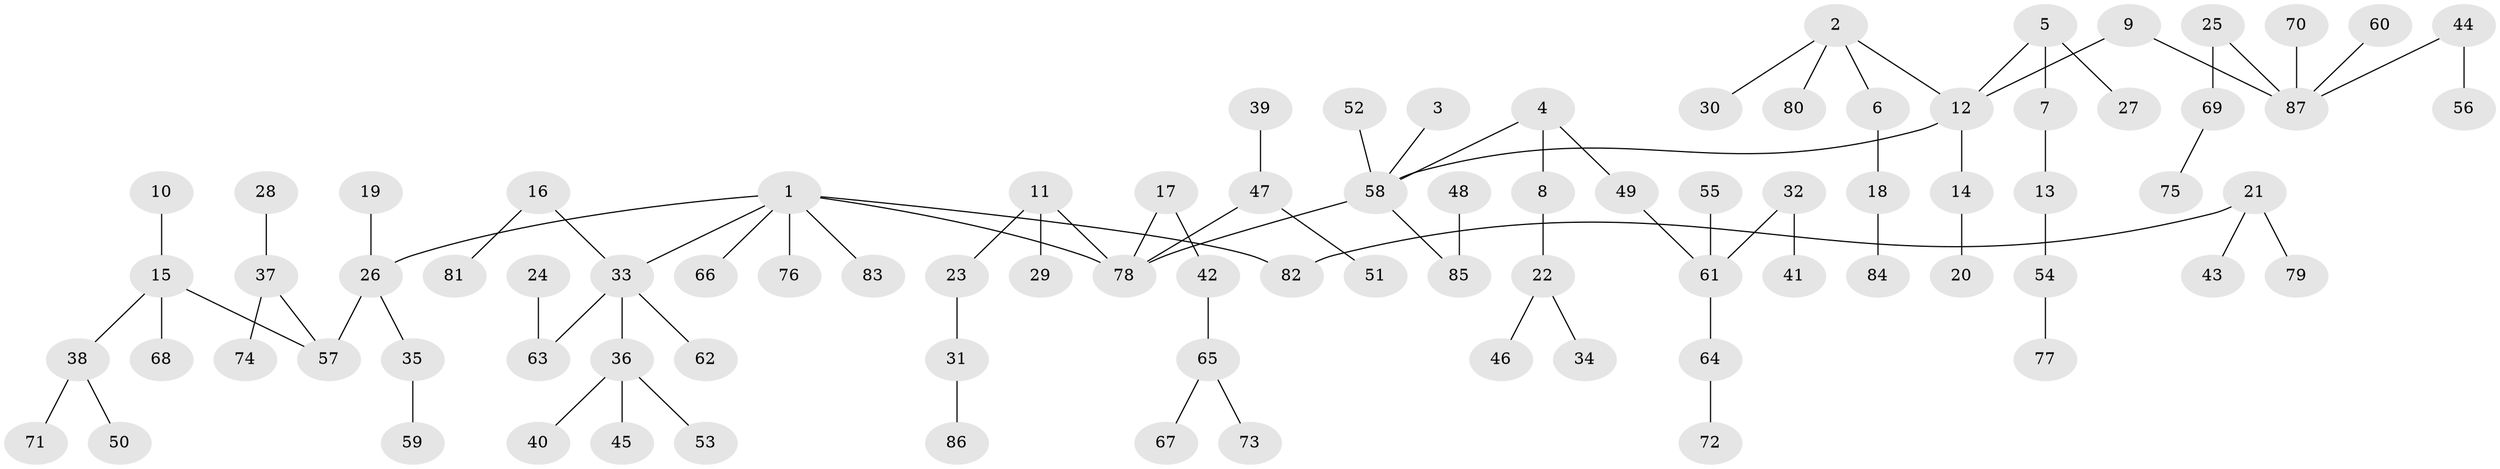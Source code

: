 // original degree distribution, {3: 0.13709677419354838, 7: 0.016129032258064516, 6: 0.03225806451612903, 2: 0.22580645161290322, 4: 0.03225806451612903, 1: 0.5241935483870968, 5: 0.03225806451612903}
// Generated by graph-tools (version 1.1) at 2025/37/03/04/25 23:37:25]
// undirected, 87 vertices, 86 edges
graph export_dot {
  node [color=gray90,style=filled];
  1;
  2;
  3;
  4;
  5;
  6;
  7;
  8;
  9;
  10;
  11;
  12;
  13;
  14;
  15;
  16;
  17;
  18;
  19;
  20;
  21;
  22;
  23;
  24;
  25;
  26;
  27;
  28;
  29;
  30;
  31;
  32;
  33;
  34;
  35;
  36;
  37;
  38;
  39;
  40;
  41;
  42;
  43;
  44;
  45;
  46;
  47;
  48;
  49;
  50;
  51;
  52;
  53;
  54;
  55;
  56;
  57;
  58;
  59;
  60;
  61;
  62;
  63;
  64;
  65;
  66;
  67;
  68;
  69;
  70;
  71;
  72;
  73;
  74;
  75;
  76;
  77;
  78;
  79;
  80;
  81;
  82;
  83;
  84;
  85;
  86;
  87;
  1 -- 26 [weight=1.0];
  1 -- 33 [weight=1.0];
  1 -- 66 [weight=1.0];
  1 -- 76 [weight=1.0];
  1 -- 78 [weight=1.0];
  1 -- 82 [weight=1.0];
  1 -- 83 [weight=1.0];
  2 -- 6 [weight=1.0];
  2 -- 12 [weight=1.0];
  2 -- 30 [weight=1.0];
  2 -- 80 [weight=1.0];
  3 -- 58 [weight=1.0];
  4 -- 8 [weight=1.0];
  4 -- 49 [weight=1.0];
  4 -- 58 [weight=1.0];
  5 -- 7 [weight=1.0];
  5 -- 12 [weight=1.0];
  5 -- 27 [weight=1.0];
  6 -- 18 [weight=1.0];
  7 -- 13 [weight=1.0];
  8 -- 22 [weight=1.0];
  9 -- 12 [weight=1.0];
  9 -- 87 [weight=1.0];
  10 -- 15 [weight=1.0];
  11 -- 23 [weight=1.0];
  11 -- 29 [weight=1.0];
  11 -- 78 [weight=1.0];
  12 -- 14 [weight=1.0];
  12 -- 58 [weight=1.0];
  13 -- 54 [weight=1.0];
  14 -- 20 [weight=1.0];
  15 -- 38 [weight=1.0];
  15 -- 57 [weight=1.0];
  15 -- 68 [weight=1.0];
  16 -- 33 [weight=1.0];
  16 -- 81 [weight=1.0];
  17 -- 42 [weight=1.0];
  17 -- 78 [weight=1.0];
  18 -- 84 [weight=1.0];
  19 -- 26 [weight=1.0];
  21 -- 43 [weight=1.0];
  21 -- 79 [weight=1.0];
  21 -- 82 [weight=1.0];
  22 -- 34 [weight=1.0];
  22 -- 46 [weight=1.0];
  23 -- 31 [weight=1.0];
  24 -- 63 [weight=1.0];
  25 -- 69 [weight=1.0];
  25 -- 87 [weight=1.0];
  26 -- 35 [weight=1.0];
  26 -- 57 [weight=1.0];
  28 -- 37 [weight=1.0];
  31 -- 86 [weight=1.0];
  32 -- 41 [weight=1.0];
  32 -- 61 [weight=1.0];
  33 -- 36 [weight=1.0];
  33 -- 62 [weight=1.0];
  33 -- 63 [weight=1.0];
  35 -- 59 [weight=1.0];
  36 -- 40 [weight=1.0];
  36 -- 45 [weight=1.0];
  36 -- 53 [weight=1.0];
  37 -- 57 [weight=1.0];
  37 -- 74 [weight=1.0];
  38 -- 50 [weight=1.0];
  38 -- 71 [weight=1.0];
  39 -- 47 [weight=1.0];
  42 -- 65 [weight=1.0];
  44 -- 56 [weight=1.0];
  44 -- 87 [weight=1.0];
  47 -- 51 [weight=1.0];
  47 -- 78 [weight=1.0];
  48 -- 85 [weight=1.0];
  49 -- 61 [weight=1.0];
  52 -- 58 [weight=1.0];
  54 -- 77 [weight=1.0];
  55 -- 61 [weight=1.0];
  58 -- 78 [weight=1.0];
  58 -- 85 [weight=1.0];
  60 -- 87 [weight=1.0];
  61 -- 64 [weight=1.0];
  64 -- 72 [weight=1.0];
  65 -- 67 [weight=1.0];
  65 -- 73 [weight=1.0];
  69 -- 75 [weight=1.0];
  70 -- 87 [weight=1.0];
}
